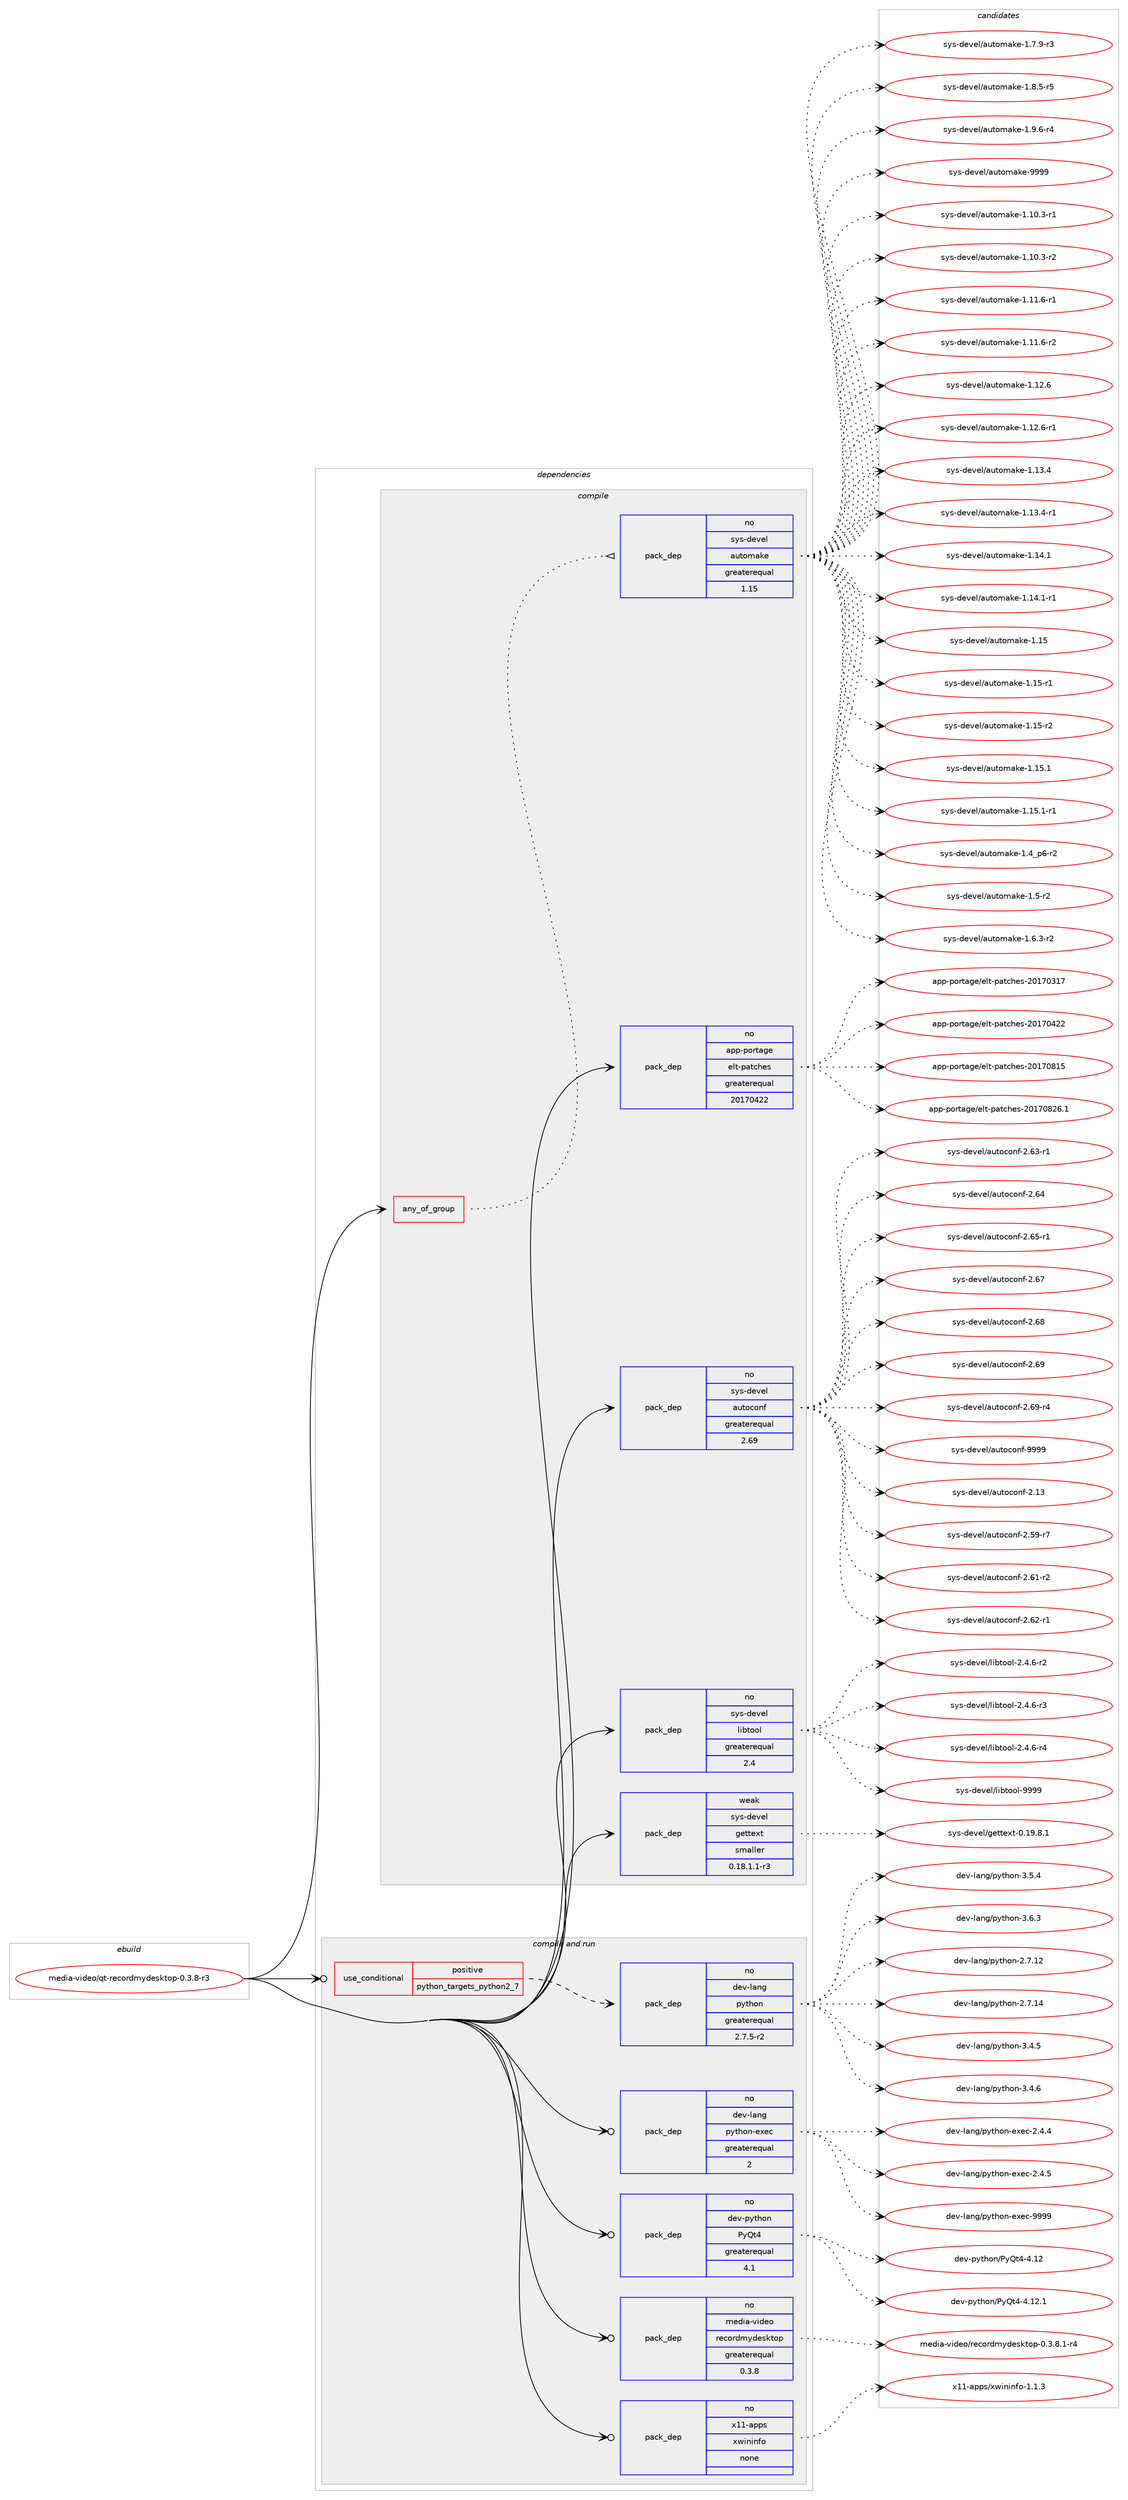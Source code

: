 digraph prolog {

# *************
# Graph options
# *************

newrank=true;
concentrate=true;
compound=true;
graph [rankdir=LR,fontname=Helvetica,fontsize=10,ranksep=1.5];#, ranksep=2.5, nodesep=0.2];
edge  [arrowhead=vee];
node  [fontname=Helvetica,fontsize=10];

# **********
# The ebuild
# **********

subgraph cluster_leftcol {
color=gray;
rank=same;
label=<<i>ebuild</i>>;
id [label="media-video/qt-recordmydesktop-0.3.8-r3", color=red, width=4, href="../media-video/qt-recordmydesktop-0.3.8-r3.svg"];
}

# ****************
# The dependencies
# ****************

subgraph cluster_midcol {
color=gray;
label=<<i>dependencies</i>>;
subgraph cluster_compile {
fillcolor="#eeeeee";
style=filled;
label=<<i>compile</i>>;
subgraph any6235 {
dependency396509 [label=<<TABLE BORDER="0" CELLBORDER="1" CELLSPACING="0" CELLPADDING="4"><TR><TD CELLPADDING="10">any_of_group</TD></TR></TABLE>>, shape=none, color=red];subgraph pack292319 {
dependency396510 [label=<<TABLE BORDER="0" CELLBORDER="1" CELLSPACING="0" CELLPADDING="4" WIDTH="220"><TR><TD ROWSPAN="6" CELLPADDING="30">pack_dep</TD></TR><TR><TD WIDTH="110">no</TD></TR><TR><TD>sys-devel</TD></TR><TR><TD>automake</TD></TR><TR><TD>greaterequal</TD></TR><TR><TD>1.15</TD></TR></TABLE>>, shape=none, color=blue];
}
dependency396509:e -> dependency396510:w [weight=20,style="dotted",arrowhead="oinv"];
}
id:e -> dependency396509:w [weight=20,style="solid",arrowhead="vee"];
subgraph pack292320 {
dependency396511 [label=<<TABLE BORDER="0" CELLBORDER="1" CELLSPACING="0" CELLPADDING="4" WIDTH="220"><TR><TD ROWSPAN="6" CELLPADDING="30">pack_dep</TD></TR><TR><TD WIDTH="110">no</TD></TR><TR><TD>app-portage</TD></TR><TR><TD>elt-patches</TD></TR><TR><TD>greaterequal</TD></TR><TR><TD>20170422</TD></TR></TABLE>>, shape=none, color=blue];
}
id:e -> dependency396511:w [weight=20,style="solid",arrowhead="vee"];
subgraph pack292321 {
dependency396512 [label=<<TABLE BORDER="0" CELLBORDER="1" CELLSPACING="0" CELLPADDING="4" WIDTH="220"><TR><TD ROWSPAN="6" CELLPADDING="30">pack_dep</TD></TR><TR><TD WIDTH="110">no</TD></TR><TR><TD>sys-devel</TD></TR><TR><TD>autoconf</TD></TR><TR><TD>greaterequal</TD></TR><TR><TD>2.69</TD></TR></TABLE>>, shape=none, color=blue];
}
id:e -> dependency396512:w [weight=20,style="solid",arrowhead="vee"];
subgraph pack292322 {
dependency396513 [label=<<TABLE BORDER="0" CELLBORDER="1" CELLSPACING="0" CELLPADDING="4" WIDTH="220"><TR><TD ROWSPAN="6" CELLPADDING="30">pack_dep</TD></TR><TR><TD WIDTH="110">no</TD></TR><TR><TD>sys-devel</TD></TR><TR><TD>libtool</TD></TR><TR><TD>greaterequal</TD></TR><TR><TD>2.4</TD></TR></TABLE>>, shape=none, color=blue];
}
id:e -> dependency396513:w [weight=20,style="solid",arrowhead="vee"];
subgraph pack292323 {
dependency396514 [label=<<TABLE BORDER="0" CELLBORDER="1" CELLSPACING="0" CELLPADDING="4" WIDTH="220"><TR><TD ROWSPAN="6" CELLPADDING="30">pack_dep</TD></TR><TR><TD WIDTH="110">weak</TD></TR><TR><TD>sys-devel</TD></TR><TR><TD>gettext</TD></TR><TR><TD>smaller</TD></TR><TR><TD>0.18.1.1-r3</TD></TR></TABLE>>, shape=none, color=blue];
}
id:e -> dependency396514:w [weight=20,style="solid",arrowhead="vee"];
}
subgraph cluster_compileandrun {
fillcolor="#eeeeee";
style=filled;
label=<<i>compile and run</i>>;
subgraph cond97774 {
dependency396515 [label=<<TABLE BORDER="0" CELLBORDER="1" CELLSPACING="0" CELLPADDING="4"><TR><TD ROWSPAN="3" CELLPADDING="10">use_conditional</TD></TR><TR><TD>positive</TD></TR><TR><TD>python_targets_python2_7</TD></TR></TABLE>>, shape=none, color=red];
subgraph pack292324 {
dependency396516 [label=<<TABLE BORDER="0" CELLBORDER="1" CELLSPACING="0" CELLPADDING="4" WIDTH="220"><TR><TD ROWSPAN="6" CELLPADDING="30">pack_dep</TD></TR><TR><TD WIDTH="110">no</TD></TR><TR><TD>dev-lang</TD></TR><TR><TD>python</TD></TR><TR><TD>greaterequal</TD></TR><TR><TD>2.7.5-r2</TD></TR></TABLE>>, shape=none, color=blue];
}
dependency396515:e -> dependency396516:w [weight=20,style="dashed",arrowhead="vee"];
}
id:e -> dependency396515:w [weight=20,style="solid",arrowhead="odotvee"];
subgraph pack292325 {
dependency396517 [label=<<TABLE BORDER="0" CELLBORDER="1" CELLSPACING="0" CELLPADDING="4" WIDTH="220"><TR><TD ROWSPAN="6" CELLPADDING="30">pack_dep</TD></TR><TR><TD WIDTH="110">no</TD></TR><TR><TD>dev-lang</TD></TR><TR><TD>python-exec</TD></TR><TR><TD>greaterequal</TD></TR><TR><TD>2</TD></TR></TABLE>>, shape=none, color=blue];
}
id:e -> dependency396517:w [weight=20,style="solid",arrowhead="odotvee"];
subgraph pack292326 {
dependency396518 [label=<<TABLE BORDER="0" CELLBORDER="1" CELLSPACING="0" CELLPADDING="4" WIDTH="220"><TR><TD ROWSPAN="6" CELLPADDING="30">pack_dep</TD></TR><TR><TD WIDTH="110">no</TD></TR><TR><TD>dev-python</TD></TR><TR><TD>PyQt4</TD></TR><TR><TD>greaterequal</TD></TR><TR><TD>4.1</TD></TR></TABLE>>, shape=none, color=blue];
}
id:e -> dependency396518:w [weight=20,style="solid",arrowhead="odotvee"];
subgraph pack292327 {
dependency396519 [label=<<TABLE BORDER="0" CELLBORDER="1" CELLSPACING="0" CELLPADDING="4" WIDTH="220"><TR><TD ROWSPAN="6" CELLPADDING="30">pack_dep</TD></TR><TR><TD WIDTH="110">no</TD></TR><TR><TD>media-video</TD></TR><TR><TD>recordmydesktop</TD></TR><TR><TD>greaterequal</TD></TR><TR><TD>0.3.8</TD></TR></TABLE>>, shape=none, color=blue];
}
id:e -> dependency396519:w [weight=20,style="solid",arrowhead="odotvee"];
subgraph pack292328 {
dependency396520 [label=<<TABLE BORDER="0" CELLBORDER="1" CELLSPACING="0" CELLPADDING="4" WIDTH="220"><TR><TD ROWSPAN="6" CELLPADDING="30">pack_dep</TD></TR><TR><TD WIDTH="110">no</TD></TR><TR><TD>x11-apps</TD></TR><TR><TD>xwininfo</TD></TR><TR><TD>none</TD></TR><TR><TD></TD></TR></TABLE>>, shape=none, color=blue];
}
id:e -> dependency396520:w [weight=20,style="solid",arrowhead="odotvee"];
}
subgraph cluster_run {
fillcolor="#eeeeee";
style=filled;
label=<<i>run</i>>;
}
}

# **************
# The candidates
# **************

subgraph cluster_choices {
rank=same;
color=gray;
label=<<i>candidates</i>>;

subgraph choice292319 {
color=black;
nodesep=1;
choice11512111545100101118101108479711711611110997107101454946494846514511449 [label="sys-devel/automake-1.10.3-r1", color=red, width=4,href="../sys-devel/automake-1.10.3-r1.svg"];
choice11512111545100101118101108479711711611110997107101454946494846514511450 [label="sys-devel/automake-1.10.3-r2", color=red, width=4,href="../sys-devel/automake-1.10.3-r2.svg"];
choice11512111545100101118101108479711711611110997107101454946494946544511449 [label="sys-devel/automake-1.11.6-r1", color=red, width=4,href="../sys-devel/automake-1.11.6-r1.svg"];
choice11512111545100101118101108479711711611110997107101454946494946544511450 [label="sys-devel/automake-1.11.6-r2", color=red, width=4,href="../sys-devel/automake-1.11.6-r2.svg"];
choice1151211154510010111810110847971171161111099710710145494649504654 [label="sys-devel/automake-1.12.6", color=red, width=4,href="../sys-devel/automake-1.12.6.svg"];
choice11512111545100101118101108479711711611110997107101454946495046544511449 [label="sys-devel/automake-1.12.6-r1", color=red, width=4,href="../sys-devel/automake-1.12.6-r1.svg"];
choice1151211154510010111810110847971171161111099710710145494649514652 [label="sys-devel/automake-1.13.4", color=red, width=4,href="../sys-devel/automake-1.13.4.svg"];
choice11512111545100101118101108479711711611110997107101454946495146524511449 [label="sys-devel/automake-1.13.4-r1", color=red, width=4,href="../sys-devel/automake-1.13.4-r1.svg"];
choice1151211154510010111810110847971171161111099710710145494649524649 [label="sys-devel/automake-1.14.1", color=red, width=4,href="../sys-devel/automake-1.14.1.svg"];
choice11512111545100101118101108479711711611110997107101454946495246494511449 [label="sys-devel/automake-1.14.1-r1", color=red, width=4,href="../sys-devel/automake-1.14.1-r1.svg"];
choice115121115451001011181011084797117116111109971071014549464953 [label="sys-devel/automake-1.15", color=red, width=4,href="../sys-devel/automake-1.15.svg"];
choice1151211154510010111810110847971171161111099710710145494649534511449 [label="sys-devel/automake-1.15-r1", color=red, width=4,href="../sys-devel/automake-1.15-r1.svg"];
choice1151211154510010111810110847971171161111099710710145494649534511450 [label="sys-devel/automake-1.15-r2", color=red, width=4,href="../sys-devel/automake-1.15-r2.svg"];
choice1151211154510010111810110847971171161111099710710145494649534649 [label="sys-devel/automake-1.15.1", color=red, width=4,href="../sys-devel/automake-1.15.1.svg"];
choice11512111545100101118101108479711711611110997107101454946495346494511449 [label="sys-devel/automake-1.15.1-r1", color=red, width=4,href="../sys-devel/automake-1.15.1-r1.svg"];
choice115121115451001011181011084797117116111109971071014549465295112544511450 [label="sys-devel/automake-1.4_p6-r2", color=red, width=4,href="../sys-devel/automake-1.4_p6-r2.svg"];
choice11512111545100101118101108479711711611110997107101454946534511450 [label="sys-devel/automake-1.5-r2", color=red, width=4,href="../sys-devel/automake-1.5-r2.svg"];
choice115121115451001011181011084797117116111109971071014549465446514511450 [label="sys-devel/automake-1.6.3-r2", color=red, width=4,href="../sys-devel/automake-1.6.3-r2.svg"];
choice115121115451001011181011084797117116111109971071014549465546574511451 [label="sys-devel/automake-1.7.9-r3", color=red, width=4,href="../sys-devel/automake-1.7.9-r3.svg"];
choice115121115451001011181011084797117116111109971071014549465646534511453 [label="sys-devel/automake-1.8.5-r5", color=red, width=4,href="../sys-devel/automake-1.8.5-r5.svg"];
choice115121115451001011181011084797117116111109971071014549465746544511452 [label="sys-devel/automake-1.9.6-r4", color=red, width=4,href="../sys-devel/automake-1.9.6-r4.svg"];
choice115121115451001011181011084797117116111109971071014557575757 [label="sys-devel/automake-9999", color=red, width=4,href="../sys-devel/automake-9999.svg"];
dependency396510:e -> choice11512111545100101118101108479711711611110997107101454946494846514511449:w [style=dotted,weight="100"];
dependency396510:e -> choice11512111545100101118101108479711711611110997107101454946494846514511450:w [style=dotted,weight="100"];
dependency396510:e -> choice11512111545100101118101108479711711611110997107101454946494946544511449:w [style=dotted,weight="100"];
dependency396510:e -> choice11512111545100101118101108479711711611110997107101454946494946544511450:w [style=dotted,weight="100"];
dependency396510:e -> choice1151211154510010111810110847971171161111099710710145494649504654:w [style=dotted,weight="100"];
dependency396510:e -> choice11512111545100101118101108479711711611110997107101454946495046544511449:w [style=dotted,weight="100"];
dependency396510:e -> choice1151211154510010111810110847971171161111099710710145494649514652:w [style=dotted,weight="100"];
dependency396510:e -> choice11512111545100101118101108479711711611110997107101454946495146524511449:w [style=dotted,weight="100"];
dependency396510:e -> choice1151211154510010111810110847971171161111099710710145494649524649:w [style=dotted,weight="100"];
dependency396510:e -> choice11512111545100101118101108479711711611110997107101454946495246494511449:w [style=dotted,weight="100"];
dependency396510:e -> choice115121115451001011181011084797117116111109971071014549464953:w [style=dotted,weight="100"];
dependency396510:e -> choice1151211154510010111810110847971171161111099710710145494649534511449:w [style=dotted,weight="100"];
dependency396510:e -> choice1151211154510010111810110847971171161111099710710145494649534511450:w [style=dotted,weight="100"];
dependency396510:e -> choice1151211154510010111810110847971171161111099710710145494649534649:w [style=dotted,weight="100"];
dependency396510:e -> choice11512111545100101118101108479711711611110997107101454946495346494511449:w [style=dotted,weight="100"];
dependency396510:e -> choice115121115451001011181011084797117116111109971071014549465295112544511450:w [style=dotted,weight="100"];
dependency396510:e -> choice11512111545100101118101108479711711611110997107101454946534511450:w [style=dotted,weight="100"];
dependency396510:e -> choice115121115451001011181011084797117116111109971071014549465446514511450:w [style=dotted,weight="100"];
dependency396510:e -> choice115121115451001011181011084797117116111109971071014549465546574511451:w [style=dotted,weight="100"];
dependency396510:e -> choice115121115451001011181011084797117116111109971071014549465646534511453:w [style=dotted,weight="100"];
dependency396510:e -> choice115121115451001011181011084797117116111109971071014549465746544511452:w [style=dotted,weight="100"];
dependency396510:e -> choice115121115451001011181011084797117116111109971071014557575757:w [style=dotted,weight="100"];
}
subgraph choice292320 {
color=black;
nodesep=1;
choice97112112451121111141169710310147101108116451129711699104101115455048495548514955 [label="app-portage/elt-patches-20170317", color=red, width=4,href="../app-portage/elt-patches-20170317.svg"];
choice97112112451121111141169710310147101108116451129711699104101115455048495548525050 [label="app-portage/elt-patches-20170422", color=red, width=4,href="../app-portage/elt-patches-20170422.svg"];
choice97112112451121111141169710310147101108116451129711699104101115455048495548564953 [label="app-portage/elt-patches-20170815", color=red, width=4,href="../app-portage/elt-patches-20170815.svg"];
choice971121124511211111411697103101471011081164511297116991041011154550484955485650544649 [label="app-portage/elt-patches-20170826.1", color=red, width=4,href="../app-portage/elt-patches-20170826.1.svg"];
dependency396511:e -> choice97112112451121111141169710310147101108116451129711699104101115455048495548514955:w [style=dotted,weight="100"];
dependency396511:e -> choice97112112451121111141169710310147101108116451129711699104101115455048495548525050:w [style=dotted,weight="100"];
dependency396511:e -> choice97112112451121111141169710310147101108116451129711699104101115455048495548564953:w [style=dotted,weight="100"];
dependency396511:e -> choice971121124511211111411697103101471011081164511297116991041011154550484955485650544649:w [style=dotted,weight="100"];
}
subgraph choice292321 {
color=black;
nodesep=1;
choice115121115451001011181011084797117116111991111101024550464951 [label="sys-devel/autoconf-2.13", color=red, width=4,href="../sys-devel/autoconf-2.13.svg"];
choice1151211154510010111810110847971171161119911111010245504653574511455 [label="sys-devel/autoconf-2.59-r7", color=red, width=4,href="../sys-devel/autoconf-2.59-r7.svg"];
choice1151211154510010111810110847971171161119911111010245504654494511450 [label="sys-devel/autoconf-2.61-r2", color=red, width=4,href="../sys-devel/autoconf-2.61-r2.svg"];
choice1151211154510010111810110847971171161119911111010245504654504511449 [label="sys-devel/autoconf-2.62-r1", color=red, width=4,href="../sys-devel/autoconf-2.62-r1.svg"];
choice1151211154510010111810110847971171161119911111010245504654514511449 [label="sys-devel/autoconf-2.63-r1", color=red, width=4,href="../sys-devel/autoconf-2.63-r1.svg"];
choice115121115451001011181011084797117116111991111101024550465452 [label="sys-devel/autoconf-2.64", color=red, width=4,href="../sys-devel/autoconf-2.64.svg"];
choice1151211154510010111810110847971171161119911111010245504654534511449 [label="sys-devel/autoconf-2.65-r1", color=red, width=4,href="../sys-devel/autoconf-2.65-r1.svg"];
choice115121115451001011181011084797117116111991111101024550465455 [label="sys-devel/autoconf-2.67", color=red, width=4,href="../sys-devel/autoconf-2.67.svg"];
choice115121115451001011181011084797117116111991111101024550465456 [label="sys-devel/autoconf-2.68", color=red, width=4,href="../sys-devel/autoconf-2.68.svg"];
choice115121115451001011181011084797117116111991111101024550465457 [label="sys-devel/autoconf-2.69", color=red, width=4,href="../sys-devel/autoconf-2.69.svg"];
choice1151211154510010111810110847971171161119911111010245504654574511452 [label="sys-devel/autoconf-2.69-r4", color=red, width=4,href="../sys-devel/autoconf-2.69-r4.svg"];
choice115121115451001011181011084797117116111991111101024557575757 [label="sys-devel/autoconf-9999", color=red, width=4,href="../sys-devel/autoconf-9999.svg"];
dependency396512:e -> choice115121115451001011181011084797117116111991111101024550464951:w [style=dotted,weight="100"];
dependency396512:e -> choice1151211154510010111810110847971171161119911111010245504653574511455:w [style=dotted,weight="100"];
dependency396512:e -> choice1151211154510010111810110847971171161119911111010245504654494511450:w [style=dotted,weight="100"];
dependency396512:e -> choice1151211154510010111810110847971171161119911111010245504654504511449:w [style=dotted,weight="100"];
dependency396512:e -> choice1151211154510010111810110847971171161119911111010245504654514511449:w [style=dotted,weight="100"];
dependency396512:e -> choice115121115451001011181011084797117116111991111101024550465452:w [style=dotted,weight="100"];
dependency396512:e -> choice1151211154510010111810110847971171161119911111010245504654534511449:w [style=dotted,weight="100"];
dependency396512:e -> choice115121115451001011181011084797117116111991111101024550465455:w [style=dotted,weight="100"];
dependency396512:e -> choice115121115451001011181011084797117116111991111101024550465456:w [style=dotted,weight="100"];
dependency396512:e -> choice115121115451001011181011084797117116111991111101024550465457:w [style=dotted,weight="100"];
dependency396512:e -> choice1151211154510010111810110847971171161119911111010245504654574511452:w [style=dotted,weight="100"];
dependency396512:e -> choice115121115451001011181011084797117116111991111101024557575757:w [style=dotted,weight="100"];
}
subgraph choice292322 {
color=black;
nodesep=1;
choice1151211154510010111810110847108105981161111111084550465246544511450 [label="sys-devel/libtool-2.4.6-r2", color=red, width=4,href="../sys-devel/libtool-2.4.6-r2.svg"];
choice1151211154510010111810110847108105981161111111084550465246544511451 [label="sys-devel/libtool-2.4.6-r3", color=red, width=4,href="../sys-devel/libtool-2.4.6-r3.svg"];
choice1151211154510010111810110847108105981161111111084550465246544511452 [label="sys-devel/libtool-2.4.6-r4", color=red, width=4,href="../sys-devel/libtool-2.4.6-r4.svg"];
choice1151211154510010111810110847108105981161111111084557575757 [label="sys-devel/libtool-9999", color=red, width=4,href="../sys-devel/libtool-9999.svg"];
dependency396513:e -> choice1151211154510010111810110847108105981161111111084550465246544511450:w [style=dotted,weight="100"];
dependency396513:e -> choice1151211154510010111810110847108105981161111111084550465246544511451:w [style=dotted,weight="100"];
dependency396513:e -> choice1151211154510010111810110847108105981161111111084550465246544511452:w [style=dotted,weight="100"];
dependency396513:e -> choice1151211154510010111810110847108105981161111111084557575757:w [style=dotted,weight="100"];
}
subgraph choice292323 {
color=black;
nodesep=1;
choice1151211154510010111810110847103101116116101120116454846495746564649 [label="sys-devel/gettext-0.19.8.1", color=red, width=4,href="../sys-devel/gettext-0.19.8.1.svg"];
dependency396514:e -> choice1151211154510010111810110847103101116116101120116454846495746564649:w [style=dotted,weight="100"];
}
subgraph choice292324 {
color=black;
nodesep=1;
choice10010111845108971101034711212111610411111045504655464950 [label="dev-lang/python-2.7.12", color=red, width=4,href="../dev-lang/python-2.7.12.svg"];
choice10010111845108971101034711212111610411111045504655464952 [label="dev-lang/python-2.7.14", color=red, width=4,href="../dev-lang/python-2.7.14.svg"];
choice100101118451089711010347112121116104111110455146524653 [label="dev-lang/python-3.4.5", color=red, width=4,href="../dev-lang/python-3.4.5.svg"];
choice100101118451089711010347112121116104111110455146524654 [label="dev-lang/python-3.4.6", color=red, width=4,href="../dev-lang/python-3.4.6.svg"];
choice100101118451089711010347112121116104111110455146534652 [label="dev-lang/python-3.5.4", color=red, width=4,href="../dev-lang/python-3.5.4.svg"];
choice100101118451089711010347112121116104111110455146544651 [label="dev-lang/python-3.6.3", color=red, width=4,href="../dev-lang/python-3.6.3.svg"];
dependency396516:e -> choice10010111845108971101034711212111610411111045504655464950:w [style=dotted,weight="100"];
dependency396516:e -> choice10010111845108971101034711212111610411111045504655464952:w [style=dotted,weight="100"];
dependency396516:e -> choice100101118451089711010347112121116104111110455146524653:w [style=dotted,weight="100"];
dependency396516:e -> choice100101118451089711010347112121116104111110455146524654:w [style=dotted,weight="100"];
dependency396516:e -> choice100101118451089711010347112121116104111110455146534652:w [style=dotted,weight="100"];
dependency396516:e -> choice100101118451089711010347112121116104111110455146544651:w [style=dotted,weight="100"];
}
subgraph choice292325 {
color=black;
nodesep=1;
choice1001011184510897110103471121211161041111104510112010199455046524652 [label="dev-lang/python-exec-2.4.4", color=red, width=4,href="../dev-lang/python-exec-2.4.4.svg"];
choice1001011184510897110103471121211161041111104510112010199455046524653 [label="dev-lang/python-exec-2.4.5", color=red, width=4,href="../dev-lang/python-exec-2.4.5.svg"];
choice10010111845108971101034711212111610411111045101120101994557575757 [label="dev-lang/python-exec-9999", color=red, width=4,href="../dev-lang/python-exec-9999.svg"];
dependency396517:e -> choice1001011184510897110103471121211161041111104510112010199455046524652:w [style=dotted,weight="100"];
dependency396517:e -> choice1001011184510897110103471121211161041111104510112010199455046524653:w [style=dotted,weight="100"];
dependency396517:e -> choice10010111845108971101034711212111610411111045101120101994557575757:w [style=dotted,weight="100"];
}
subgraph choice292326 {
color=black;
nodesep=1;
choice10010111845112121116104111110478012181116524552464950 [label="dev-python/PyQt4-4.12", color=red, width=4,href="../dev-python/PyQt4-4.12.svg"];
choice100101118451121211161041111104780121811165245524649504649 [label="dev-python/PyQt4-4.12.1", color=red, width=4,href="../dev-python/PyQt4-4.12.1.svg"];
dependency396518:e -> choice10010111845112121116104111110478012181116524552464950:w [style=dotted,weight="100"];
dependency396518:e -> choice100101118451121211161041111104780121811165245524649504649:w [style=dotted,weight="100"];
}
subgraph choice292327 {
color=black;
nodesep=1;
choice1091011001059745118105100101111471141019911111410010912110010111510711611111245484651465646494511452 [label="media-video/recordmydesktop-0.3.8.1-r4", color=red, width=4,href="../media-video/recordmydesktop-0.3.8.1-r4.svg"];
dependency396519:e -> choice1091011001059745118105100101111471141019911111410010912110010111510711611111245484651465646494511452:w [style=dotted,weight="100"];
}
subgraph choice292328 {
color=black;
nodesep=1;
choice1204949459711211211547120119105110105110102111454946494651 [label="x11-apps/xwininfo-1.1.3", color=red, width=4,href="../x11-apps/xwininfo-1.1.3.svg"];
dependency396520:e -> choice1204949459711211211547120119105110105110102111454946494651:w [style=dotted,weight="100"];
}
}

}

